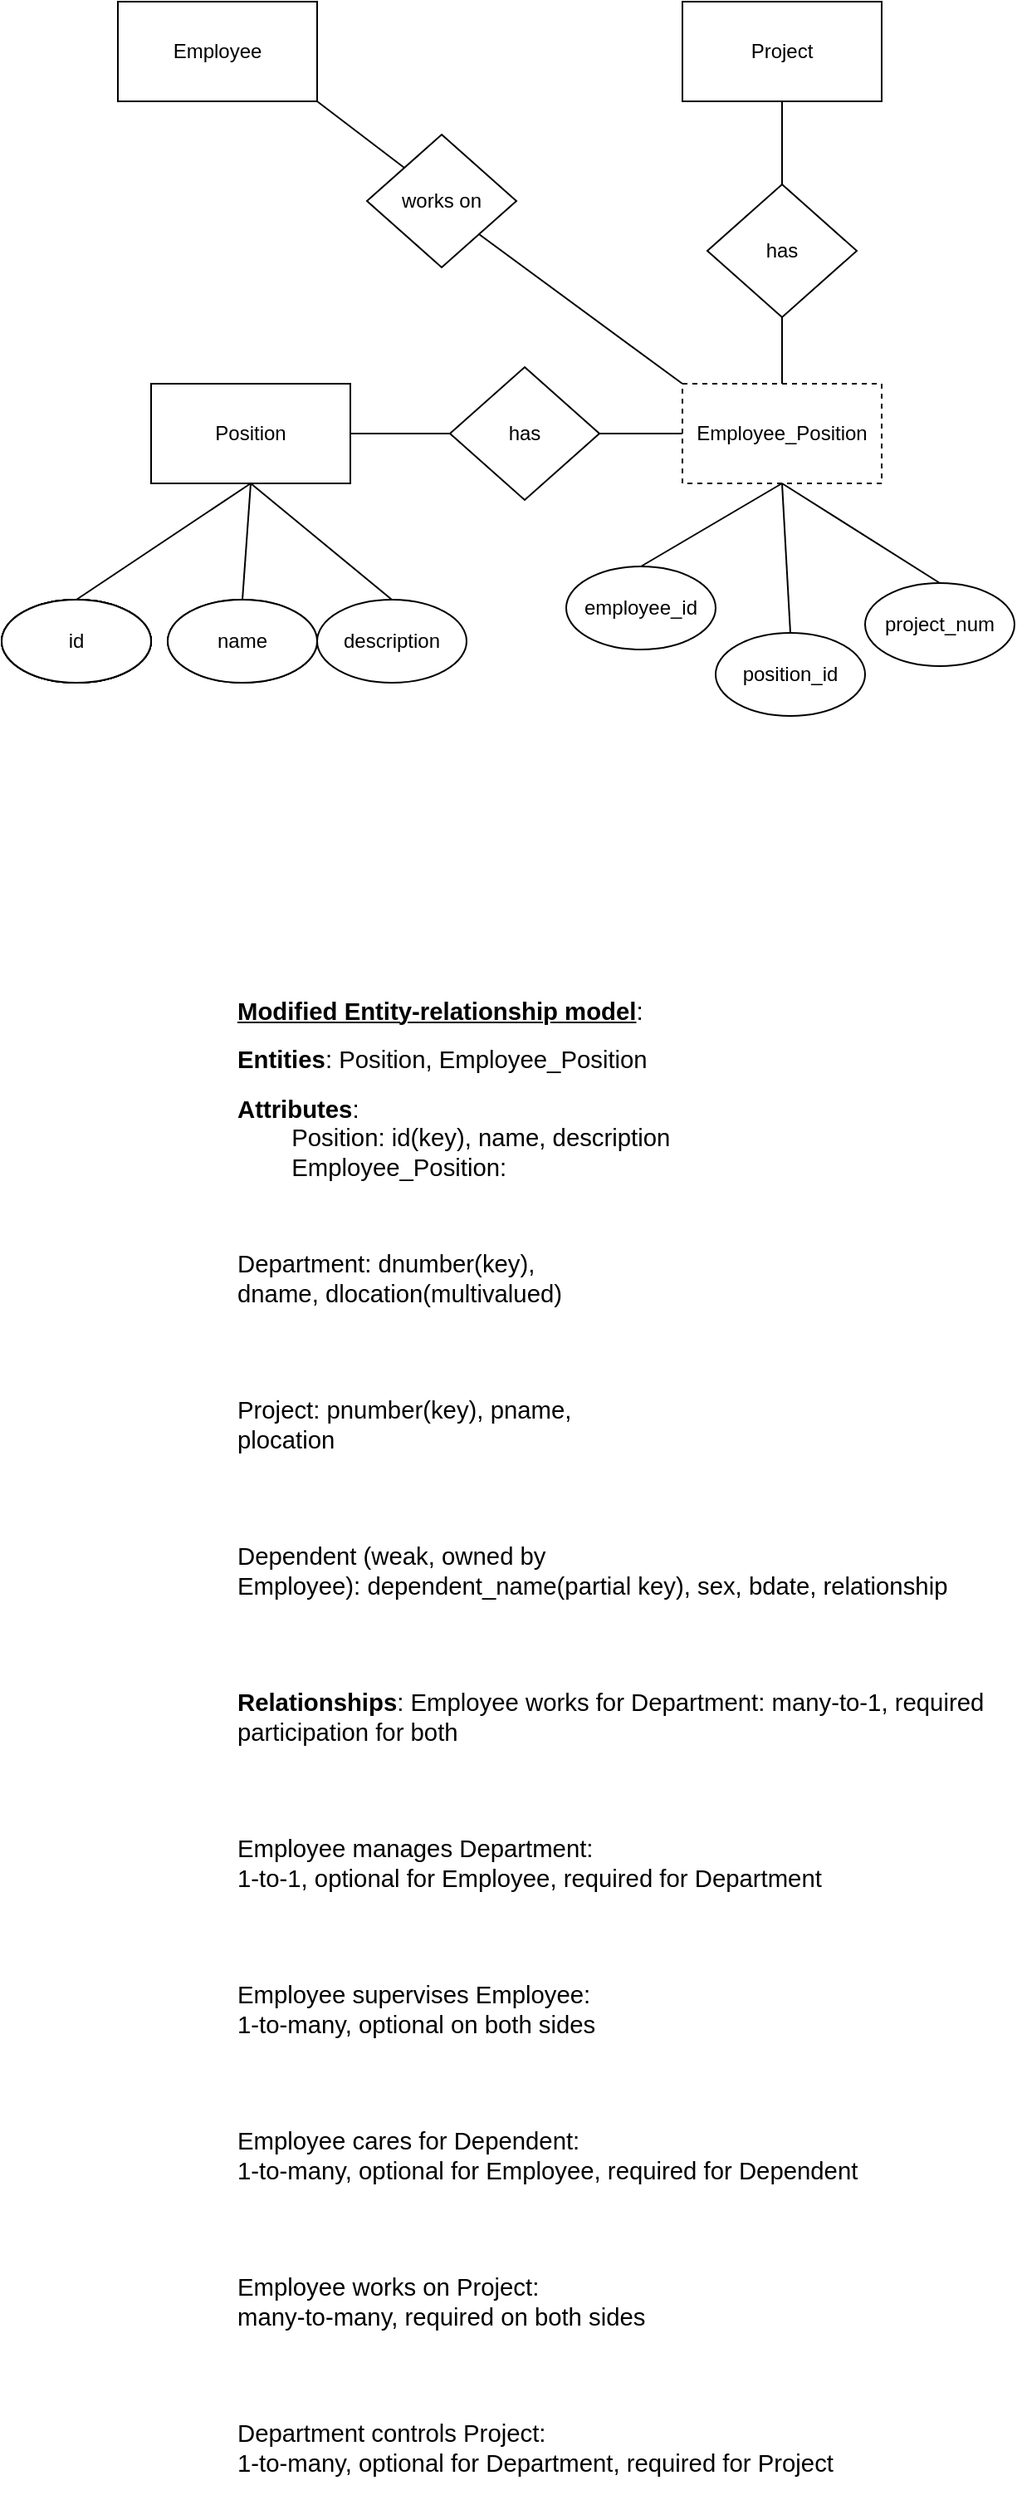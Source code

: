<mxfile>
    <diagram id="7eqgHTDffbyeII8xLgZP" name="Page-1">
        <mxGraphModel dx="655" dy="458" grid="1" gridSize="10" guides="1" tooltips="1" connect="1" arrows="1" fold="1" page="1" pageScale="1" pageWidth="850" pageHeight="1100" math="0" shadow="0">
            <root>
                <mxCell id="0"/>
                <mxCell id="1" parent="0"/>
                <mxCell id="2" value="Employee" style="rounded=0;whiteSpace=wrap;html=1;" parent="1" vertex="1">
                    <mxGeometry x="110" y="100" width="120" height="60" as="geometry"/>
                </mxCell>
                <mxCell id="3" value="Project" style="rounded=0;whiteSpace=wrap;html=1;" parent="1" vertex="1">
                    <mxGeometry x="450" y="100" width="120" height="60" as="geometry"/>
                </mxCell>
                <mxCell id="4" value="Position" style="rounded=0;whiteSpace=wrap;html=1;" parent="1" vertex="1">
                    <mxGeometry x="130" y="330" width="120" height="60" as="geometry"/>
                </mxCell>
                <mxCell id="5" value="id" style="ellipse;whiteSpace=wrap;html=1;" parent="1" vertex="1">
                    <mxGeometry x="40" y="460" width="90" height="50" as="geometry"/>
                </mxCell>
                <mxCell id="7" value="" style="endArrow=none;html=1;exitX=0.5;exitY=0;exitDx=0;exitDy=0;entryX=0.5;entryY=1;entryDx=0;entryDy=0;" edge="1" parent="1" source="5" target="4">
                    <mxGeometry width="50" height="50" relative="1" as="geometry">
                        <mxPoint x="380" y="310" as="sourcePoint"/>
                        <mxPoint x="430" y="260" as="targetPoint"/>
                    </mxGeometry>
                </mxCell>
                <mxCell id="8" value="name" style="ellipse;whiteSpace=wrap;html=1;" vertex="1" parent="1">
                    <mxGeometry x="140" y="460" width="90" height="50" as="geometry"/>
                </mxCell>
                <mxCell id="9" value="" style="endArrow=none;html=1;exitX=0.5;exitY=0;exitDx=0;exitDy=0;entryX=0.5;entryY=1;entryDx=0;entryDy=0;" edge="1" parent="1" source="8" target="4">
                    <mxGeometry width="50" height="50" relative="1" as="geometry">
                        <mxPoint x="480" y="310" as="sourcePoint"/>
                        <mxPoint x="290" y="390" as="targetPoint"/>
                    </mxGeometry>
                </mxCell>
                <mxCell id="10" value="description" style="ellipse;whiteSpace=wrap;html=1;" vertex="1" parent="1">
                    <mxGeometry x="230" y="460" width="90" height="50" as="geometry"/>
                </mxCell>
                <mxCell id="11" value="" style="endArrow=none;html=1;exitX=0.5;exitY=0;exitDx=0;exitDy=0;entryX=0.5;entryY=1;entryDx=0;entryDy=0;" edge="1" parent="1" source="10" target="4">
                    <mxGeometry width="50" height="50" relative="1" as="geometry">
                        <mxPoint x="580" y="320" as="sourcePoint"/>
                        <mxPoint x="290" y="400" as="targetPoint"/>
                    </mxGeometry>
                </mxCell>
                <mxCell id="12" value="Employee_Position" style="rounded=0;whiteSpace=wrap;html=1;dashed=1;" vertex="1" parent="1">
                    <mxGeometry x="450" y="330" width="120" height="60" as="geometry"/>
                </mxCell>
                <mxCell id="14" value="id" style="ellipse;whiteSpace=wrap;html=1;" vertex="1" parent="1">
                    <mxGeometry x="40" y="460" width="90" height="50" as="geometry"/>
                </mxCell>
                <mxCell id="21" value="id" style="ellipse;whiteSpace=wrap;html=1;" vertex="1" parent="1">
                    <mxGeometry x="40" y="460" width="90" height="50" as="geometry"/>
                </mxCell>
                <mxCell id="23" value="id" style="ellipse;whiteSpace=wrap;html=1;" vertex="1" parent="1">
                    <mxGeometry x="40" y="460" width="90" height="50" as="geometry"/>
                </mxCell>
                <mxCell id="25" value="name" style="ellipse;whiteSpace=wrap;html=1;" vertex="1" parent="1">
                    <mxGeometry x="140" y="460" width="90" height="50" as="geometry"/>
                </mxCell>
                <mxCell id="27" value="id" style="ellipse;whiteSpace=wrap;html=1;" vertex="1" parent="1">
                    <mxGeometry x="40" y="460" width="90" height="50" as="geometry"/>
                </mxCell>
                <mxCell id="31" value="project_num" style="ellipse;whiteSpace=wrap;html=1;" vertex="1" parent="1">
                    <mxGeometry x="560" y="450" width="90" height="50" as="geometry"/>
                </mxCell>
                <mxCell id="32" value="" style="endArrow=none;html=1;exitX=0.5;exitY=0;exitDx=0;exitDy=0;entryX=0.5;entryY=1;entryDx=0;entryDy=0;" edge="1" parent="1" source="33" target="12">
                    <mxGeometry width="50" height="50" relative="1" as="geometry">
                        <mxPoint x="720" y="330" as="sourcePoint"/>
                        <mxPoint x="530" y="410" as="targetPoint"/>
                    </mxGeometry>
                </mxCell>
                <mxCell id="33" value="position_id" style="ellipse;whiteSpace=wrap;html=1;" vertex="1" parent="1">
                    <mxGeometry x="470" y="480" width="90" height="50" as="geometry"/>
                </mxCell>
                <mxCell id="36" value="" style="endArrow=none;html=1;exitX=0.5;exitY=0;exitDx=0;exitDy=0;entryX=0.5;entryY=1;entryDx=0;entryDy=0;" edge="1" parent="1" source="31" target="12">
                    <mxGeometry width="50" height="50" relative="1" as="geometry">
                        <mxPoint x="625" y="480" as="sourcePoint"/>
                        <mxPoint x="530" y="410" as="targetPoint"/>
                    </mxGeometry>
                </mxCell>
                <mxCell id="37" value="" style="endArrow=none;html=1;exitX=0.5;exitY=0;exitDx=0;exitDy=0;entryX=0.5;entryY=1;entryDx=0;entryDy=0;" edge="1" parent="1" source="38" target="12">
                    <mxGeometry width="50" height="50" relative="1" as="geometry">
                        <mxPoint x="645" y="300" as="sourcePoint"/>
                        <mxPoint x="425" y="350" as="targetPoint"/>
                    </mxGeometry>
                </mxCell>
                <mxCell id="38" value="employee_id" style="ellipse;whiteSpace=wrap;html=1;" vertex="1" parent="1">
                    <mxGeometry x="380" y="440" width="90" height="50" as="geometry"/>
                </mxCell>
                <mxCell id="41" value="" style="endArrow=none;html=1;exitX=1;exitY=0.5;exitDx=0;exitDy=0;entryX=0;entryY=0.5;entryDx=0;entryDy=0;startArrow=none;" edge="1" parent="1" source="44" target="12">
                    <mxGeometry width="50" height="50" relative="1" as="geometry">
                        <mxPoint x="360" y="360" as="sourcePoint"/>
                        <mxPoint x="410" y="310" as="targetPoint"/>
                    </mxGeometry>
                </mxCell>
                <mxCell id="42" value="" style="endArrow=none;html=1;exitX=1;exitY=1;exitDx=0;exitDy=0;entryX=0;entryY=0;entryDx=0;entryDy=0;startArrow=none;" edge="1" parent="1" source="48" target="12">
                    <mxGeometry width="50" height="50" relative="1" as="geometry">
                        <mxPoint x="230" y="310" as="sourcePoint"/>
                        <mxPoint x="430" y="310" as="targetPoint"/>
                    </mxGeometry>
                </mxCell>
                <mxCell id="43" value="" style="endArrow=none;html=1;exitX=0.5;exitY=1;exitDx=0;exitDy=0;entryX=0.5;entryY=0;entryDx=0;entryDy=0;" edge="1" parent="1" source="3" target="12">
                    <mxGeometry width="50" height="50" relative="1" as="geometry">
                        <mxPoint x="260" y="190.0" as="sourcePoint"/>
                        <mxPoint x="460" y="370" as="targetPoint"/>
                    </mxGeometry>
                </mxCell>
                <mxCell id="44" value="has&lt;span style=&quot;color: rgba(0 , 0 , 0 , 0) ; font-family: monospace ; font-size: 0px&quot;&gt;%3CmxGraphModel%3E%3Croot%3E%3CmxCell%20id%3D%220%22%2F%3E%3CmxCell%20id%3D%221%22%20parent%3D%220%22%2F%3E%3CmxCell%20id%3D%222%22%20value%3D%22%22%20style%3D%22endArrow%3Dnone%3Bhtml%3D1%3BexitX%3D1%3BexitY%3D0.5%3BexitDx%3D0%3BexitDy%3D0%3BentryX%3D0%3BentryY%3D0.5%3BentryDx%3D0%3BentryDy%3D0%3B%22%20edge%3D%221%22%20parent%3D%221%22%3E%3CmxGeometry%20width%3D%2250%22%20height%3D%2250%22%20relative%3D%221%22%20as%3D%22geometry%22%3E%3CmxPoint%20x%3D%22250%22%20y%3D%22180.0%22%20as%3D%22sourcePoint%22%2F%3E%3CmxPoint%20x%3D%22450%22%20y%3D%22360%22%20as%3D%22targetPoint%22%2F%3E%3C%2FmxGeometry%3E%3C%2FmxCell%3E%3C%2Froot%3E%3C%2FmxGraphModel%3E&lt;/span&gt;" style="rhombus;whiteSpace=wrap;html=1;" vertex="1" parent="1">
                    <mxGeometry x="310" y="320" width="90" height="80" as="geometry"/>
                </mxCell>
                <mxCell id="45" value="" style="endArrow=none;html=1;exitX=1;exitY=0.5;exitDx=0;exitDy=0;entryX=0;entryY=0.5;entryDx=0;entryDy=0;" edge="1" parent="1" source="4" target="44">
                    <mxGeometry width="50" height="50" relative="1" as="geometry">
                        <mxPoint x="250" y="360" as="sourcePoint"/>
                        <mxPoint x="450" y="360" as="targetPoint"/>
                    </mxGeometry>
                </mxCell>
                <mxCell id="47" value="has" style="rhombus;whiteSpace=wrap;html=1;" vertex="1" parent="1">
                    <mxGeometry x="465" y="210" width="90" height="80" as="geometry"/>
                </mxCell>
                <mxCell id="48" value="works on" style="rhombus;whiteSpace=wrap;html=1;" vertex="1" parent="1">
                    <mxGeometry x="260" y="180" width="90" height="80" as="geometry"/>
                </mxCell>
                <mxCell id="49" value="" style="endArrow=none;html=1;exitX=1;exitY=1;exitDx=0;exitDy=0;entryX=0;entryY=0;entryDx=0;entryDy=0;" edge="1" parent="1" source="2" target="48">
                    <mxGeometry width="50" height="50" relative="1" as="geometry">
                        <mxPoint x="260" y="190.0" as="sourcePoint"/>
                        <mxPoint x="450" y="330" as="targetPoint"/>
                    </mxGeometry>
                </mxCell>
                <mxCell id="50" value="&lt;p class=&quot;Standard&quot;&gt;&lt;b&gt;&lt;u&gt;&lt;span style=&quot;font-size: 11.0pt&quot;&gt;Modified Entity-relationship model&lt;/span&gt;&lt;/u&gt;&lt;/b&gt;&lt;span style=&quot;font-size: 11.0pt&quot;&gt;:&lt;/span&gt;&lt;/p&gt;&lt;p class=&quot;Standard&quot;&gt;&lt;b&gt;&lt;span style=&quot;font-size: 11.0pt&quot;&gt;Entities&lt;/span&gt;&lt;/b&gt;&lt;span style=&quot;font-size: 11.0pt&quot;&gt;: Position, Employee_Position&lt;/span&gt;&lt;/p&gt;&lt;b&gt;&lt;span style=&quot;font-size: 11.0pt&quot;&gt;Attributes&lt;/span&gt;&lt;/b&gt;&lt;span style=&quot;font-size: 11pt&quot;&gt;: &lt;br&gt;&lt;span style=&quot;white-space: pre&quot;&gt;&#9;&lt;/span&gt;Position: id(key), name, description&lt;br&gt;&lt;span style=&quot;white-space: pre&quot;&gt;&#9;&lt;/span&gt;Employee_Position:&amp;nbsp;&lt;br&gt;&lt;/span&gt;&lt;br&gt;&lt;br&gt;&lt;p class=&quot;Standard&quot;&gt;&lt;span style=&quot;font-size: 11.0pt&quot;&gt;Department: dnumber(key),&lt;br&gt;dname, dlocation(multivalued)&lt;/span&gt;&lt;/p&gt;&lt;br&gt;&lt;br&gt;&lt;p class=&quot;Standard&quot;&gt;&lt;span style=&quot;font-size: 11.0pt&quot;&gt;Project: pnumber(key), pname,&lt;br&gt;plocation&lt;/span&gt;&lt;/p&gt;&lt;br&gt;&lt;br&gt;&lt;p class=&quot;Standard&quot;&gt;&lt;span style=&quot;font-size: 11.0pt&quot;&gt;Dependent (weak, owned by&lt;br&gt;Employee): dependent_name(partial key), sex, bdate, relationship&lt;/span&gt;&lt;/p&gt;&lt;br&gt;&lt;br&gt;&lt;p class=&quot;Standard&quot;&gt;&lt;b&gt;&lt;span style=&quot;font-size: 11.0pt&quot;&gt;Relationships&lt;/span&gt;&lt;/b&gt;&lt;span style=&quot;font-size: 11.0pt&quot;&gt;: Employee works for Department: many-to-1, required&lt;br&gt;participation for both&lt;/span&gt;&lt;/p&gt;&lt;br&gt;&lt;br&gt;&lt;p class=&quot;Standard&quot;&gt;&lt;span style=&quot;font-size: 11.0pt&quot;&gt;Employee manages Department:&lt;br&gt;1-to-1, optional for Employee, required for Department&lt;/span&gt;&lt;/p&gt;&lt;br&gt;&lt;br&gt;&lt;p class=&quot;Standard&quot;&gt;&lt;span style=&quot;font-size: 11.0pt&quot;&gt;Employee supervises Employee:&lt;br&gt;1-to-many, optional on both sides&lt;/span&gt;&lt;/p&gt;&lt;br&gt;&lt;br&gt;&lt;p class=&quot;Standard&quot;&gt;&lt;span style=&quot;font-size: 11.0pt&quot;&gt;Employee cares for Dependent:&lt;br&gt;1-to-many, optional for Employee, required for Dependent&lt;/span&gt;&lt;/p&gt;&lt;br&gt;&lt;br&gt;&lt;p class=&quot;Standard&quot;&gt;&lt;span style=&quot;font-size: 11.0pt&quot;&gt;Employee works on Project:&lt;br&gt;many-to-many, required on both sides&lt;/span&gt;&lt;/p&gt;&lt;br&gt;&lt;br&gt;&lt;p class=&quot;Standard&quot;&gt;&lt;span style=&quot;font-size: 11.0pt&quot;&gt;Department controls Project:&lt;br&gt;1-to-many, optional for Department, required for Project&lt;/span&gt;&lt;/p&gt;" style="text;html=1;align=left;verticalAlign=middle;resizable=0;points=[];autosize=1;strokeColor=none;" vertex="1" parent="1">
                    <mxGeometry x="180" y="725" width="470" height="840" as="geometry"/>
                </mxCell>
            </root>
        </mxGraphModel>
    </diagram>
</mxfile>